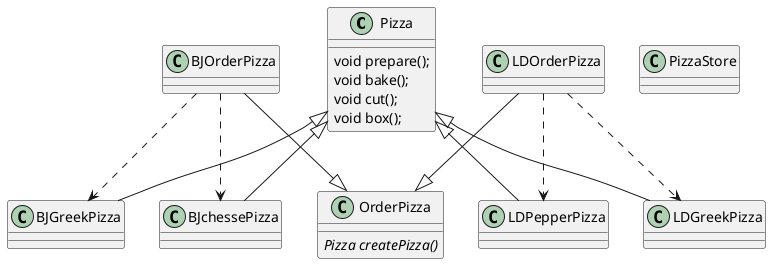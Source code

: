 @startuml
'https://plantuml.com/class-diagram

class Pizza {
    void prepare();
    void bake();
    void cut();
    void box();
}


class BJchessePizza{}
class BJGreekPizza{}
class LDGreekPizza{}
class LDPepperPizza{}

together{
    class LDPepperPizza
    class LDGreekPizza
}



Pizza <|-- BJchessePizza
Pizza <|-- BJGreekPizza
Pizza <|-- LDGreekPizza
Pizza <|-- LDPepperPizza

class OrderPizza{
    {abstract} Pizza createPizza()
}

BJOrderPizza ..> BJchessePizza
BJOrderPizza ..> BJGreekPizza

LDOrderPizza ..> LDGreekPizza
LDOrderPizza ..> LDPepperPizza

class BJOrderPizza{}
class LDOrderPizza{}
BJOrderPizza --|> OrderPizza
LDOrderPizza --|> OrderPizza


class PizzaStore{}


@enduml
